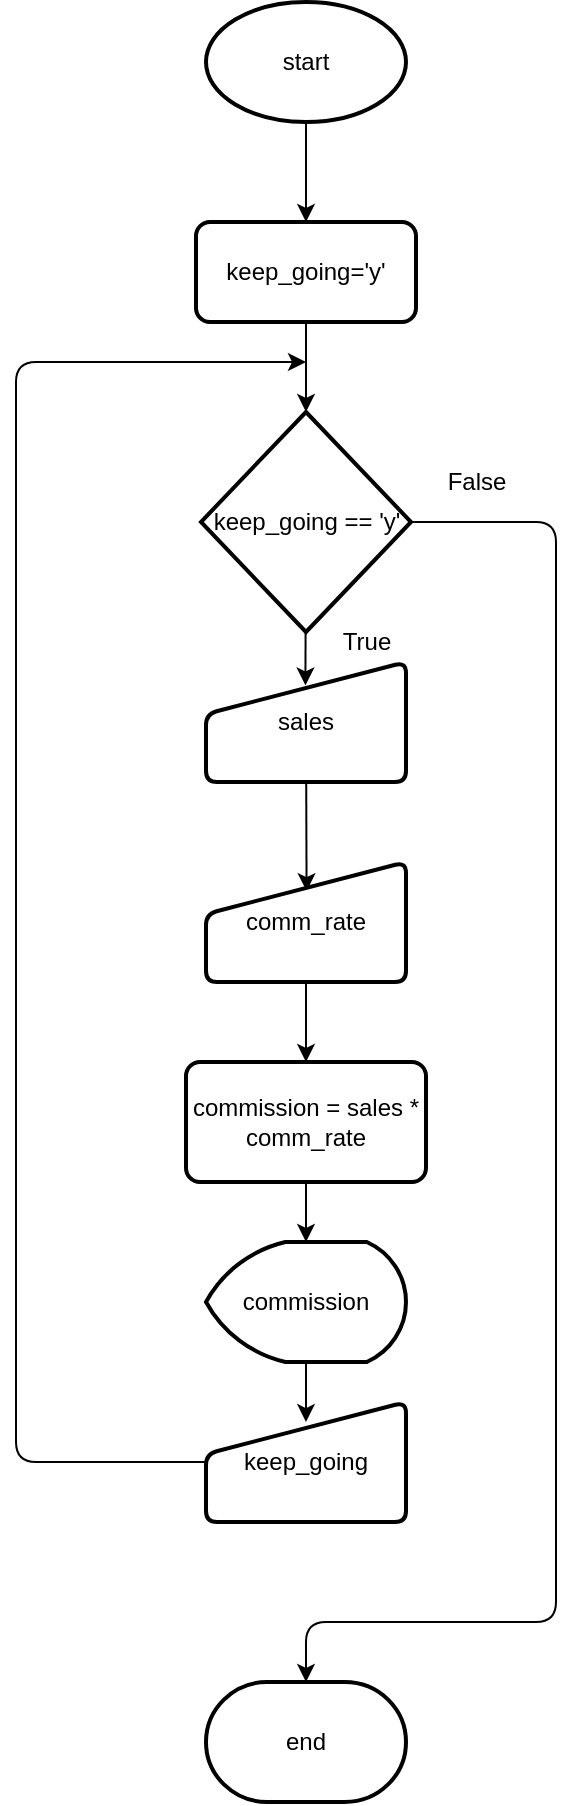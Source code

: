 <mxfile>
    <diagram id="w6jIw8L1vUfPqJAwas0A" name="Page-1">
        <mxGraphModel dx="1671" dy="664" grid="1" gridSize="10" guides="1" tooltips="1" connect="1" arrows="1" fold="1" page="1" pageScale="1" pageWidth="850" pageHeight="1100" math="0" shadow="0">
            <root>
                <mxCell id="0"/>
                <mxCell id="1" parent="0"/>
                <mxCell id="2" style="edgeStyle=none;html=1;entryX=0.5;entryY=0;entryDx=0;entryDy=0;" edge="1" parent="1" source="3" target="11">
                    <mxGeometry relative="1" as="geometry"/>
                </mxCell>
                <mxCell id="3" value="start" style="strokeWidth=2;html=1;shape=mxgraph.flowchart.start_1;whiteSpace=wrap;" vertex="1" parent="1">
                    <mxGeometry x="155" y="30" width="100" height="60" as="geometry"/>
                </mxCell>
                <mxCell id="4" value="end" style="strokeWidth=2;html=1;shape=mxgraph.flowchart.terminator;whiteSpace=wrap;" vertex="1" parent="1">
                    <mxGeometry x="155" y="870" width="100" height="60" as="geometry"/>
                </mxCell>
                <mxCell id="41" style="edgeStyle=none;html=1;entryX=0.497;entryY=0.195;entryDx=0;entryDy=0;entryPerimeter=0;" edge="1" parent="1" source="7" target="16">
                    <mxGeometry relative="1" as="geometry"/>
                </mxCell>
                <mxCell id="46" style="edgeStyle=none;html=1;entryX=0.5;entryY=0;entryDx=0;entryDy=0;entryPerimeter=0;" edge="1" parent="1" source="7" target="4">
                    <mxGeometry relative="1" as="geometry">
                        <mxPoint x="205" y="840" as="targetPoint"/>
                        <Array as="points">
                            <mxPoint x="330" y="290"/>
                            <mxPoint x="330" y="840"/>
                            <mxPoint x="205" y="840"/>
                        </Array>
                    </mxGeometry>
                </mxCell>
                <mxCell id="7" value="keep_going == 'y'" style="strokeWidth=2;html=1;shape=mxgraph.flowchart.decision;whiteSpace=wrap;" vertex="1" parent="1">
                    <mxGeometry x="152.5" y="235" width="105" height="110" as="geometry"/>
                </mxCell>
                <mxCell id="10" style="edgeStyle=none;html=1;entryX=0.5;entryY=0;entryDx=0;entryDy=0;entryPerimeter=0;" edge="1" parent="1" source="11" target="7">
                    <mxGeometry relative="1" as="geometry"/>
                </mxCell>
                <mxCell id="11" value="keep_going='y'" style="rounded=1;whiteSpace=wrap;html=1;absoluteArcSize=1;arcSize=14;strokeWidth=2;" vertex="1" parent="1">
                    <mxGeometry x="150" y="140" width="110" height="50" as="geometry"/>
                </mxCell>
                <mxCell id="14" value="True" style="text;html=1;align=center;verticalAlign=middle;resizable=0;points=[];autosize=1;strokeColor=none;fillColor=none;" vertex="1" parent="1">
                    <mxGeometry x="215" y="340" width="40" height="20" as="geometry"/>
                </mxCell>
                <mxCell id="15" value="False" style="text;html=1;align=center;verticalAlign=middle;resizable=0;points=[];autosize=1;strokeColor=none;fillColor=none;" vertex="1" parent="1">
                    <mxGeometry x="270" y="260" width="40" height="20" as="geometry"/>
                </mxCell>
                <mxCell id="42" style="edgeStyle=none;html=1;entryX=0.503;entryY=0.243;entryDx=0;entryDy=0;entryPerimeter=0;" edge="1" parent="1" source="16" target="17">
                    <mxGeometry relative="1" as="geometry"/>
                </mxCell>
                <mxCell id="16" value="sales" style="html=1;strokeWidth=2;shape=manualInput;whiteSpace=wrap;rounded=1;size=26;arcSize=11;" vertex="1" parent="1">
                    <mxGeometry x="155" y="360" width="100" height="60" as="geometry"/>
                </mxCell>
                <mxCell id="43" style="edgeStyle=none;html=1;entryX=0.5;entryY=0;entryDx=0;entryDy=0;" edge="1" parent="1" source="17" target="36">
                    <mxGeometry relative="1" as="geometry"/>
                </mxCell>
                <mxCell id="17" value="comm_rate" style="html=1;strokeWidth=2;shape=manualInput;whiteSpace=wrap;rounded=1;size=26;arcSize=11;" vertex="1" parent="1">
                    <mxGeometry x="155" y="460" width="100" height="60" as="geometry"/>
                </mxCell>
                <mxCell id="38" style="edgeStyle=none;html=1;entryX=0.5;entryY=0.167;entryDx=0;entryDy=0;entryPerimeter=0;" edge="1" parent="1" source="21" target="23">
                    <mxGeometry relative="1" as="geometry"/>
                </mxCell>
                <mxCell id="21" value="commission" style="strokeWidth=2;html=1;shape=mxgraph.flowchart.display;whiteSpace=wrap;" vertex="1" parent="1">
                    <mxGeometry x="155" y="650" width="100" height="60" as="geometry"/>
                </mxCell>
                <mxCell id="45" style="edgeStyle=none;html=1;" edge="1" parent="1" source="23">
                    <mxGeometry relative="1" as="geometry">
                        <mxPoint x="205" y="210" as="targetPoint"/>
                        <Array as="points">
                            <mxPoint x="60" y="760"/>
                            <mxPoint x="60" y="210"/>
                            <mxPoint x="140" y="210"/>
                        </Array>
                    </mxGeometry>
                </mxCell>
                <mxCell id="23" value="keep_going" style="html=1;strokeWidth=2;shape=manualInput;whiteSpace=wrap;rounded=1;size=26;arcSize=11;" vertex="1" parent="1">
                    <mxGeometry x="155" y="730" width="100" height="60" as="geometry"/>
                </mxCell>
                <mxCell id="44" style="edgeStyle=none;html=1;entryX=0.5;entryY=0;entryDx=0;entryDy=0;entryPerimeter=0;" edge="1" parent="1" source="36" target="21">
                    <mxGeometry relative="1" as="geometry"/>
                </mxCell>
                <mxCell id="36" value="commission = sales * comm_rate" style="rounded=1;whiteSpace=wrap;html=1;absoluteArcSize=1;arcSize=14;strokeWidth=2;" vertex="1" parent="1">
                    <mxGeometry x="145" y="560" width="120" height="60" as="geometry"/>
                </mxCell>
            </root>
        </mxGraphModel>
    </diagram>
</mxfile>